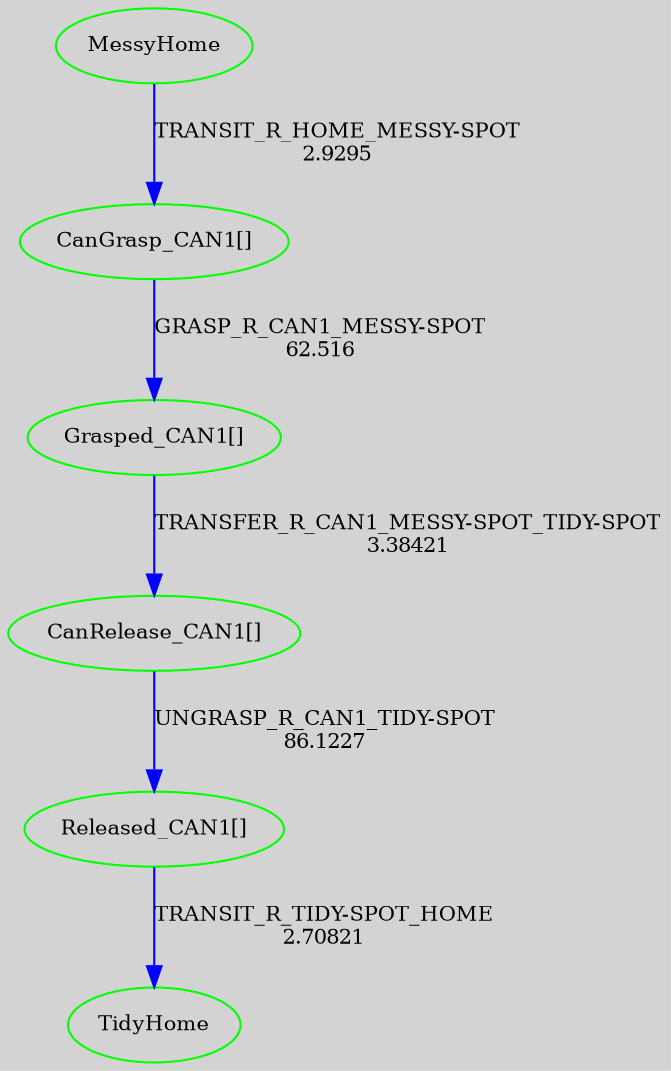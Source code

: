 digraph G {
graph [bgcolor=lightgrey]
0[label="MessyHome",fontsize="10",color="green"];
1[label="TidyHome",fontsize="10",color="green"];
2[label="CanGrasp_CAN1[]",fontsize="10",color="green"];
3[label="Grasped_CAN1[]",fontsize="10",color="green"];
4[label="CanRelease_CAN1[]",fontsize="10",color="green"];
5[label="Released_CAN1[]",fontsize="10",color="green"];
0->2 [label="TRANSIT_R_HOME_MESSY-SPOT\n2.9295",fontsize="10",color="blue"];
2->3 [label="GRASP_R_CAN1_MESSY-SPOT\n62.516",fontsize="10",color="blue"];
3->4 [label="TRANSFER_R_CAN1_MESSY-SPOT_TIDY-SPOT\n3.38421",fontsize="10",color="blue"];
4->5 [label="UNGRASP_R_CAN1_TIDY-SPOT\n86.1227",fontsize="10",color="blue"];
5->1 [label="TRANSIT_R_TIDY-SPOT_HOME\n2.70821",fontsize="10",color="blue"];
}
